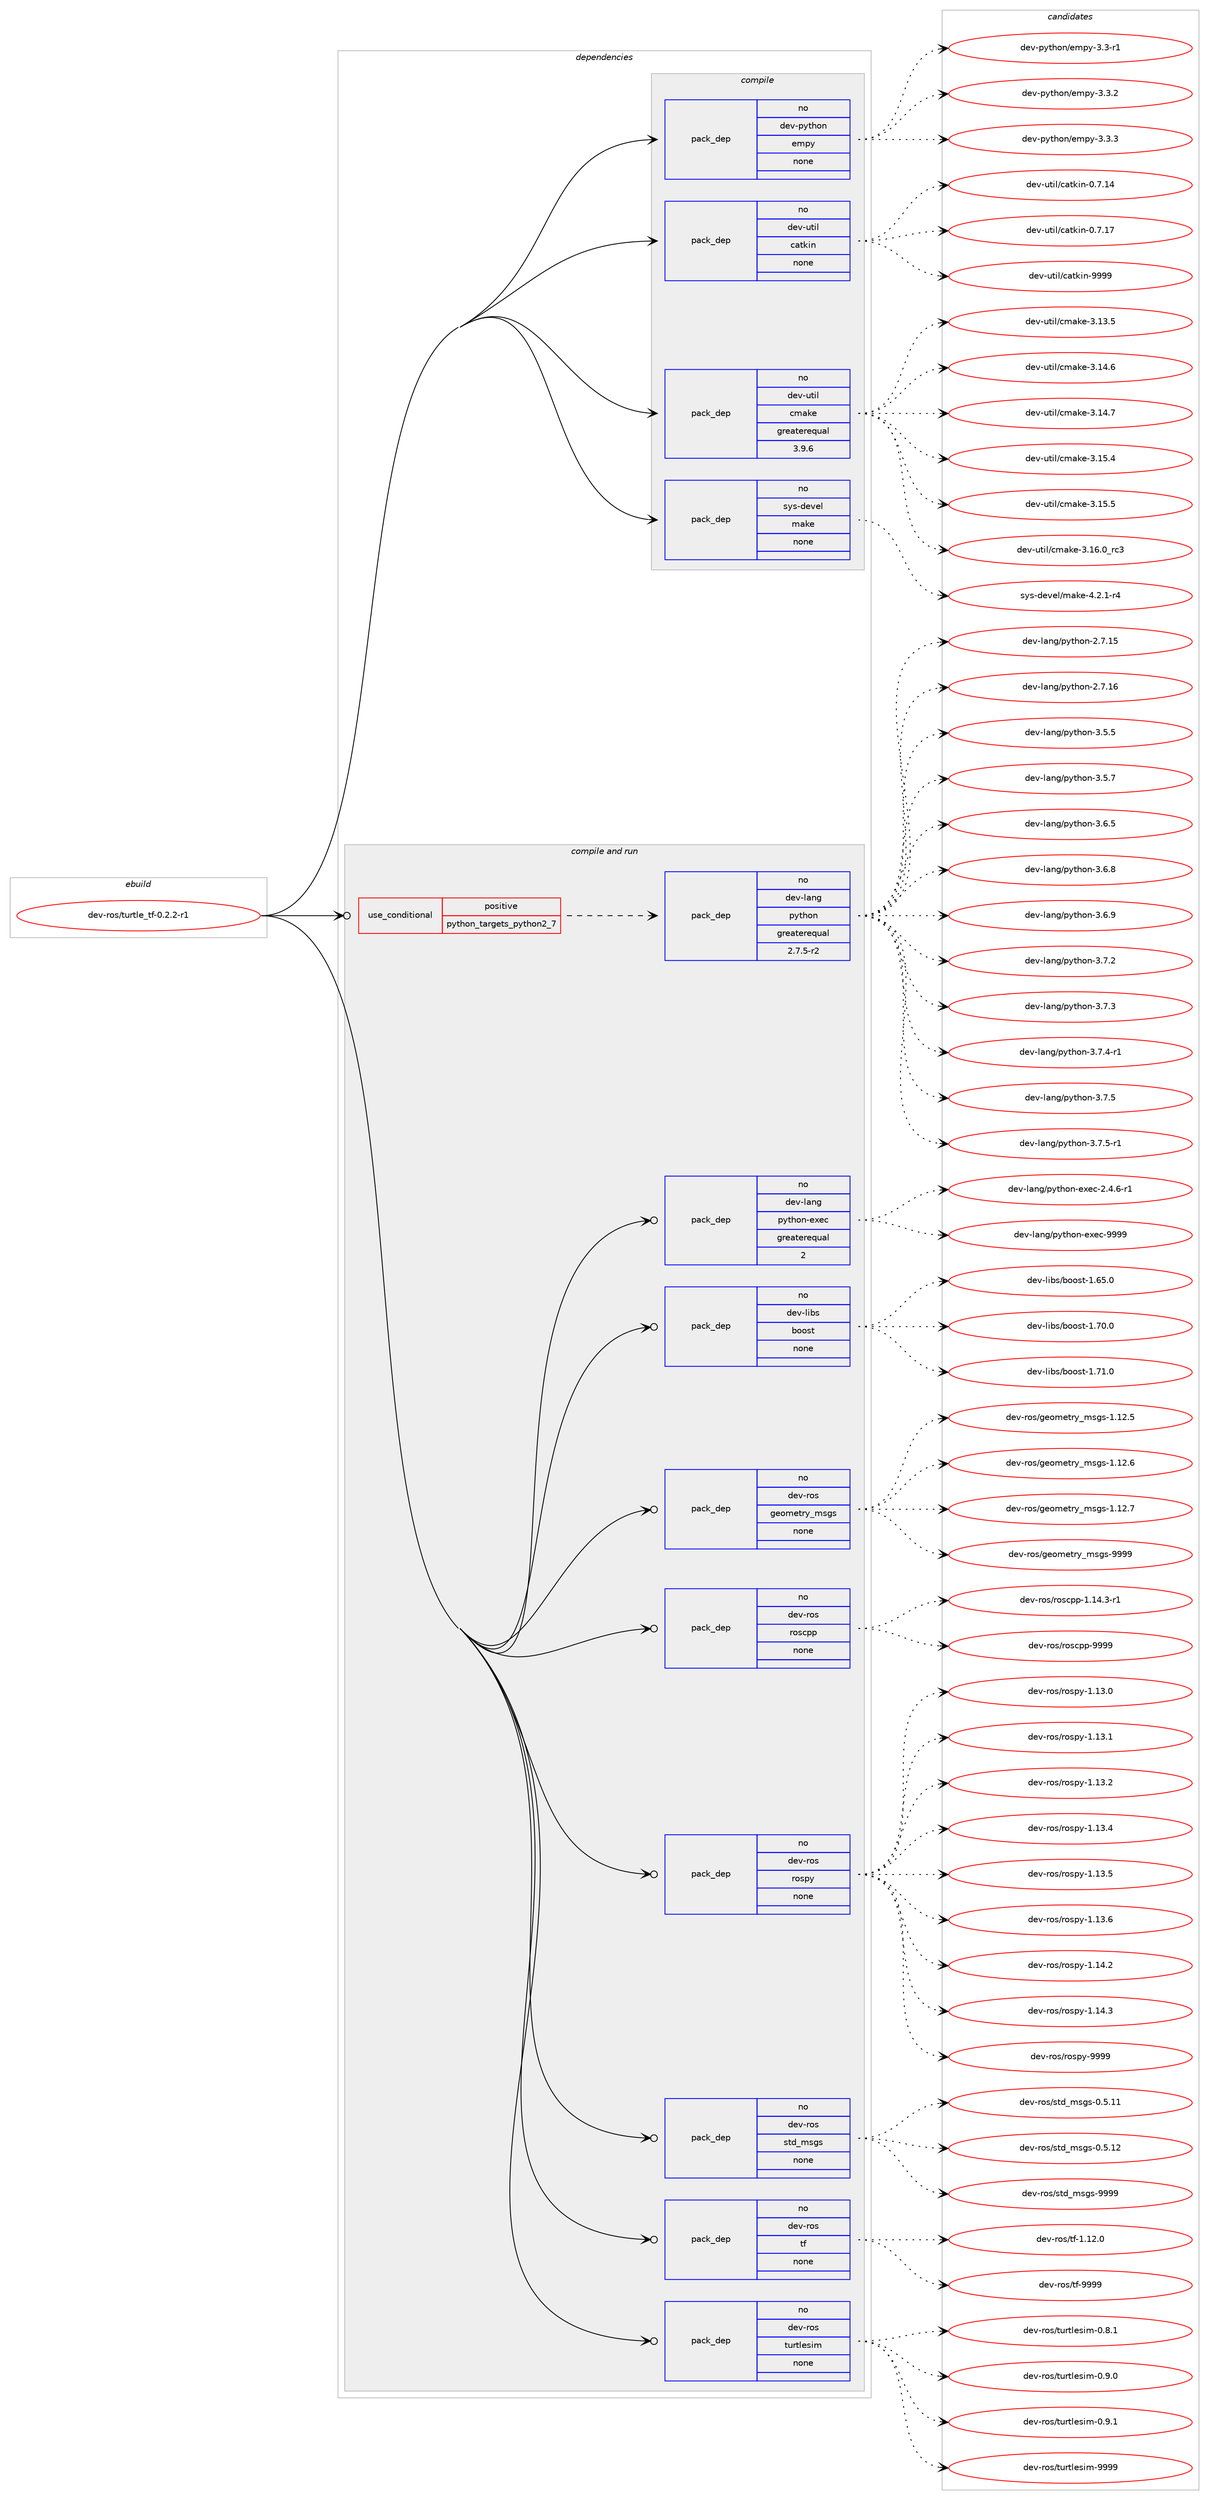 digraph prolog {

# *************
# Graph options
# *************

newrank=true;
concentrate=true;
compound=true;
graph [rankdir=LR,fontname=Helvetica,fontsize=10,ranksep=1.5];#, ranksep=2.5, nodesep=0.2];
edge  [arrowhead=vee];
node  [fontname=Helvetica,fontsize=10];

# **********
# The ebuild
# **********

subgraph cluster_leftcol {
color=gray;
rank=same;
label=<<i>ebuild</i>>;
id [label="dev-ros/turtle_tf-0.2.2-r1", color=red, width=4, href="../dev-ros/turtle_tf-0.2.2-r1.svg"];
}

# ****************
# The dependencies
# ****************

subgraph cluster_midcol {
color=gray;
label=<<i>dependencies</i>>;
subgraph cluster_compile {
fillcolor="#eeeeee";
style=filled;
label=<<i>compile</i>>;
subgraph pack504013 {
dependency672387 [label=<<TABLE BORDER="0" CELLBORDER="1" CELLSPACING="0" CELLPADDING="4" WIDTH="220"><TR><TD ROWSPAN="6" CELLPADDING="30">pack_dep</TD></TR><TR><TD WIDTH="110">no</TD></TR><TR><TD>dev-python</TD></TR><TR><TD>empy</TD></TR><TR><TD>none</TD></TR><TR><TD></TD></TR></TABLE>>, shape=none, color=blue];
}
id:e -> dependency672387:w [weight=20,style="solid",arrowhead="vee"];
subgraph pack504014 {
dependency672388 [label=<<TABLE BORDER="0" CELLBORDER="1" CELLSPACING="0" CELLPADDING="4" WIDTH="220"><TR><TD ROWSPAN="6" CELLPADDING="30">pack_dep</TD></TR><TR><TD WIDTH="110">no</TD></TR><TR><TD>dev-util</TD></TR><TR><TD>catkin</TD></TR><TR><TD>none</TD></TR><TR><TD></TD></TR></TABLE>>, shape=none, color=blue];
}
id:e -> dependency672388:w [weight=20,style="solid",arrowhead="vee"];
subgraph pack504015 {
dependency672389 [label=<<TABLE BORDER="0" CELLBORDER="1" CELLSPACING="0" CELLPADDING="4" WIDTH="220"><TR><TD ROWSPAN="6" CELLPADDING="30">pack_dep</TD></TR><TR><TD WIDTH="110">no</TD></TR><TR><TD>dev-util</TD></TR><TR><TD>cmake</TD></TR><TR><TD>greaterequal</TD></TR><TR><TD>3.9.6</TD></TR></TABLE>>, shape=none, color=blue];
}
id:e -> dependency672389:w [weight=20,style="solid",arrowhead="vee"];
subgraph pack504016 {
dependency672390 [label=<<TABLE BORDER="0" CELLBORDER="1" CELLSPACING="0" CELLPADDING="4" WIDTH="220"><TR><TD ROWSPAN="6" CELLPADDING="30">pack_dep</TD></TR><TR><TD WIDTH="110">no</TD></TR><TR><TD>sys-devel</TD></TR><TR><TD>make</TD></TR><TR><TD>none</TD></TR><TR><TD></TD></TR></TABLE>>, shape=none, color=blue];
}
id:e -> dependency672390:w [weight=20,style="solid",arrowhead="vee"];
}
subgraph cluster_compileandrun {
fillcolor="#eeeeee";
style=filled;
label=<<i>compile and run</i>>;
subgraph cond156468 {
dependency672391 [label=<<TABLE BORDER="0" CELLBORDER="1" CELLSPACING="0" CELLPADDING="4"><TR><TD ROWSPAN="3" CELLPADDING="10">use_conditional</TD></TR><TR><TD>positive</TD></TR><TR><TD>python_targets_python2_7</TD></TR></TABLE>>, shape=none, color=red];
subgraph pack504017 {
dependency672392 [label=<<TABLE BORDER="0" CELLBORDER="1" CELLSPACING="0" CELLPADDING="4" WIDTH="220"><TR><TD ROWSPAN="6" CELLPADDING="30">pack_dep</TD></TR><TR><TD WIDTH="110">no</TD></TR><TR><TD>dev-lang</TD></TR><TR><TD>python</TD></TR><TR><TD>greaterequal</TD></TR><TR><TD>2.7.5-r2</TD></TR></TABLE>>, shape=none, color=blue];
}
dependency672391:e -> dependency672392:w [weight=20,style="dashed",arrowhead="vee"];
}
id:e -> dependency672391:w [weight=20,style="solid",arrowhead="odotvee"];
subgraph pack504018 {
dependency672393 [label=<<TABLE BORDER="0" CELLBORDER="1" CELLSPACING="0" CELLPADDING="4" WIDTH="220"><TR><TD ROWSPAN="6" CELLPADDING="30">pack_dep</TD></TR><TR><TD WIDTH="110">no</TD></TR><TR><TD>dev-lang</TD></TR><TR><TD>python-exec</TD></TR><TR><TD>greaterequal</TD></TR><TR><TD>2</TD></TR></TABLE>>, shape=none, color=blue];
}
id:e -> dependency672393:w [weight=20,style="solid",arrowhead="odotvee"];
subgraph pack504019 {
dependency672394 [label=<<TABLE BORDER="0" CELLBORDER="1" CELLSPACING="0" CELLPADDING="4" WIDTH="220"><TR><TD ROWSPAN="6" CELLPADDING="30">pack_dep</TD></TR><TR><TD WIDTH="110">no</TD></TR><TR><TD>dev-libs</TD></TR><TR><TD>boost</TD></TR><TR><TD>none</TD></TR><TR><TD></TD></TR></TABLE>>, shape=none, color=blue];
}
id:e -> dependency672394:w [weight=20,style="solid",arrowhead="odotvee"];
subgraph pack504020 {
dependency672395 [label=<<TABLE BORDER="0" CELLBORDER="1" CELLSPACING="0" CELLPADDING="4" WIDTH="220"><TR><TD ROWSPAN="6" CELLPADDING="30">pack_dep</TD></TR><TR><TD WIDTH="110">no</TD></TR><TR><TD>dev-ros</TD></TR><TR><TD>geometry_msgs</TD></TR><TR><TD>none</TD></TR><TR><TD></TD></TR></TABLE>>, shape=none, color=blue];
}
id:e -> dependency672395:w [weight=20,style="solid",arrowhead="odotvee"];
subgraph pack504021 {
dependency672396 [label=<<TABLE BORDER="0" CELLBORDER="1" CELLSPACING="0" CELLPADDING="4" WIDTH="220"><TR><TD ROWSPAN="6" CELLPADDING="30">pack_dep</TD></TR><TR><TD WIDTH="110">no</TD></TR><TR><TD>dev-ros</TD></TR><TR><TD>roscpp</TD></TR><TR><TD>none</TD></TR><TR><TD></TD></TR></TABLE>>, shape=none, color=blue];
}
id:e -> dependency672396:w [weight=20,style="solid",arrowhead="odotvee"];
subgraph pack504022 {
dependency672397 [label=<<TABLE BORDER="0" CELLBORDER="1" CELLSPACING="0" CELLPADDING="4" WIDTH="220"><TR><TD ROWSPAN="6" CELLPADDING="30">pack_dep</TD></TR><TR><TD WIDTH="110">no</TD></TR><TR><TD>dev-ros</TD></TR><TR><TD>rospy</TD></TR><TR><TD>none</TD></TR><TR><TD></TD></TR></TABLE>>, shape=none, color=blue];
}
id:e -> dependency672397:w [weight=20,style="solid",arrowhead="odotvee"];
subgraph pack504023 {
dependency672398 [label=<<TABLE BORDER="0" CELLBORDER="1" CELLSPACING="0" CELLPADDING="4" WIDTH="220"><TR><TD ROWSPAN="6" CELLPADDING="30">pack_dep</TD></TR><TR><TD WIDTH="110">no</TD></TR><TR><TD>dev-ros</TD></TR><TR><TD>std_msgs</TD></TR><TR><TD>none</TD></TR><TR><TD></TD></TR></TABLE>>, shape=none, color=blue];
}
id:e -> dependency672398:w [weight=20,style="solid",arrowhead="odotvee"];
subgraph pack504024 {
dependency672399 [label=<<TABLE BORDER="0" CELLBORDER="1" CELLSPACING="0" CELLPADDING="4" WIDTH="220"><TR><TD ROWSPAN="6" CELLPADDING="30">pack_dep</TD></TR><TR><TD WIDTH="110">no</TD></TR><TR><TD>dev-ros</TD></TR><TR><TD>tf</TD></TR><TR><TD>none</TD></TR><TR><TD></TD></TR></TABLE>>, shape=none, color=blue];
}
id:e -> dependency672399:w [weight=20,style="solid",arrowhead="odotvee"];
subgraph pack504025 {
dependency672400 [label=<<TABLE BORDER="0" CELLBORDER="1" CELLSPACING="0" CELLPADDING="4" WIDTH="220"><TR><TD ROWSPAN="6" CELLPADDING="30">pack_dep</TD></TR><TR><TD WIDTH="110">no</TD></TR><TR><TD>dev-ros</TD></TR><TR><TD>turtlesim</TD></TR><TR><TD>none</TD></TR><TR><TD></TD></TR></TABLE>>, shape=none, color=blue];
}
id:e -> dependency672400:w [weight=20,style="solid",arrowhead="odotvee"];
}
subgraph cluster_run {
fillcolor="#eeeeee";
style=filled;
label=<<i>run</i>>;
}
}

# **************
# The candidates
# **************

subgraph cluster_choices {
rank=same;
color=gray;
label=<<i>candidates</i>>;

subgraph choice504013 {
color=black;
nodesep=1;
choice1001011184511212111610411111047101109112121455146514511449 [label="dev-python/empy-3.3-r1", color=red, width=4,href="../dev-python/empy-3.3-r1.svg"];
choice1001011184511212111610411111047101109112121455146514650 [label="dev-python/empy-3.3.2", color=red, width=4,href="../dev-python/empy-3.3.2.svg"];
choice1001011184511212111610411111047101109112121455146514651 [label="dev-python/empy-3.3.3", color=red, width=4,href="../dev-python/empy-3.3.3.svg"];
dependency672387:e -> choice1001011184511212111610411111047101109112121455146514511449:w [style=dotted,weight="100"];
dependency672387:e -> choice1001011184511212111610411111047101109112121455146514650:w [style=dotted,weight="100"];
dependency672387:e -> choice1001011184511212111610411111047101109112121455146514651:w [style=dotted,weight="100"];
}
subgraph choice504014 {
color=black;
nodesep=1;
choice1001011184511711610510847999711610710511045484655464952 [label="dev-util/catkin-0.7.14", color=red, width=4,href="../dev-util/catkin-0.7.14.svg"];
choice1001011184511711610510847999711610710511045484655464955 [label="dev-util/catkin-0.7.17", color=red, width=4,href="../dev-util/catkin-0.7.17.svg"];
choice100101118451171161051084799971161071051104557575757 [label="dev-util/catkin-9999", color=red, width=4,href="../dev-util/catkin-9999.svg"];
dependency672388:e -> choice1001011184511711610510847999711610710511045484655464952:w [style=dotted,weight="100"];
dependency672388:e -> choice1001011184511711610510847999711610710511045484655464955:w [style=dotted,weight="100"];
dependency672388:e -> choice100101118451171161051084799971161071051104557575757:w [style=dotted,weight="100"];
}
subgraph choice504015 {
color=black;
nodesep=1;
choice1001011184511711610510847991099710710145514649514653 [label="dev-util/cmake-3.13.5", color=red, width=4,href="../dev-util/cmake-3.13.5.svg"];
choice1001011184511711610510847991099710710145514649524654 [label="dev-util/cmake-3.14.6", color=red, width=4,href="../dev-util/cmake-3.14.6.svg"];
choice1001011184511711610510847991099710710145514649524655 [label="dev-util/cmake-3.14.7", color=red, width=4,href="../dev-util/cmake-3.14.7.svg"];
choice1001011184511711610510847991099710710145514649534652 [label="dev-util/cmake-3.15.4", color=red, width=4,href="../dev-util/cmake-3.15.4.svg"];
choice1001011184511711610510847991099710710145514649534653 [label="dev-util/cmake-3.15.5", color=red, width=4,href="../dev-util/cmake-3.15.5.svg"];
choice1001011184511711610510847991099710710145514649544648951149951 [label="dev-util/cmake-3.16.0_rc3", color=red, width=4,href="../dev-util/cmake-3.16.0_rc3.svg"];
dependency672389:e -> choice1001011184511711610510847991099710710145514649514653:w [style=dotted,weight="100"];
dependency672389:e -> choice1001011184511711610510847991099710710145514649524654:w [style=dotted,weight="100"];
dependency672389:e -> choice1001011184511711610510847991099710710145514649524655:w [style=dotted,weight="100"];
dependency672389:e -> choice1001011184511711610510847991099710710145514649534652:w [style=dotted,weight="100"];
dependency672389:e -> choice1001011184511711610510847991099710710145514649534653:w [style=dotted,weight="100"];
dependency672389:e -> choice1001011184511711610510847991099710710145514649544648951149951:w [style=dotted,weight="100"];
}
subgraph choice504016 {
color=black;
nodesep=1;
choice1151211154510010111810110847109971071014552465046494511452 [label="sys-devel/make-4.2.1-r4", color=red, width=4,href="../sys-devel/make-4.2.1-r4.svg"];
dependency672390:e -> choice1151211154510010111810110847109971071014552465046494511452:w [style=dotted,weight="100"];
}
subgraph choice504017 {
color=black;
nodesep=1;
choice10010111845108971101034711212111610411111045504655464953 [label="dev-lang/python-2.7.15", color=red, width=4,href="../dev-lang/python-2.7.15.svg"];
choice10010111845108971101034711212111610411111045504655464954 [label="dev-lang/python-2.7.16", color=red, width=4,href="../dev-lang/python-2.7.16.svg"];
choice100101118451089711010347112121116104111110455146534653 [label="dev-lang/python-3.5.5", color=red, width=4,href="../dev-lang/python-3.5.5.svg"];
choice100101118451089711010347112121116104111110455146534655 [label="dev-lang/python-3.5.7", color=red, width=4,href="../dev-lang/python-3.5.7.svg"];
choice100101118451089711010347112121116104111110455146544653 [label="dev-lang/python-3.6.5", color=red, width=4,href="../dev-lang/python-3.6.5.svg"];
choice100101118451089711010347112121116104111110455146544656 [label="dev-lang/python-3.6.8", color=red, width=4,href="../dev-lang/python-3.6.8.svg"];
choice100101118451089711010347112121116104111110455146544657 [label="dev-lang/python-3.6.9", color=red, width=4,href="../dev-lang/python-3.6.9.svg"];
choice100101118451089711010347112121116104111110455146554650 [label="dev-lang/python-3.7.2", color=red, width=4,href="../dev-lang/python-3.7.2.svg"];
choice100101118451089711010347112121116104111110455146554651 [label="dev-lang/python-3.7.3", color=red, width=4,href="../dev-lang/python-3.7.3.svg"];
choice1001011184510897110103471121211161041111104551465546524511449 [label="dev-lang/python-3.7.4-r1", color=red, width=4,href="../dev-lang/python-3.7.4-r1.svg"];
choice100101118451089711010347112121116104111110455146554653 [label="dev-lang/python-3.7.5", color=red, width=4,href="../dev-lang/python-3.7.5.svg"];
choice1001011184510897110103471121211161041111104551465546534511449 [label="dev-lang/python-3.7.5-r1", color=red, width=4,href="../dev-lang/python-3.7.5-r1.svg"];
dependency672392:e -> choice10010111845108971101034711212111610411111045504655464953:w [style=dotted,weight="100"];
dependency672392:e -> choice10010111845108971101034711212111610411111045504655464954:w [style=dotted,weight="100"];
dependency672392:e -> choice100101118451089711010347112121116104111110455146534653:w [style=dotted,weight="100"];
dependency672392:e -> choice100101118451089711010347112121116104111110455146534655:w [style=dotted,weight="100"];
dependency672392:e -> choice100101118451089711010347112121116104111110455146544653:w [style=dotted,weight="100"];
dependency672392:e -> choice100101118451089711010347112121116104111110455146544656:w [style=dotted,weight="100"];
dependency672392:e -> choice100101118451089711010347112121116104111110455146544657:w [style=dotted,weight="100"];
dependency672392:e -> choice100101118451089711010347112121116104111110455146554650:w [style=dotted,weight="100"];
dependency672392:e -> choice100101118451089711010347112121116104111110455146554651:w [style=dotted,weight="100"];
dependency672392:e -> choice1001011184510897110103471121211161041111104551465546524511449:w [style=dotted,weight="100"];
dependency672392:e -> choice100101118451089711010347112121116104111110455146554653:w [style=dotted,weight="100"];
dependency672392:e -> choice1001011184510897110103471121211161041111104551465546534511449:w [style=dotted,weight="100"];
}
subgraph choice504018 {
color=black;
nodesep=1;
choice10010111845108971101034711212111610411111045101120101994550465246544511449 [label="dev-lang/python-exec-2.4.6-r1", color=red, width=4,href="../dev-lang/python-exec-2.4.6-r1.svg"];
choice10010111845108971101034711212111610411111045101120101994557575757 [label="dev-lang/python-exec-9999", color=red, width=4,href="../dev-lang/python-exec-9999.svg"];
dependency672393:e -> choice10010111845108971101034711212111610411111045101120101994550465246544511449:w [style=dotted,weight="100"];
dependency672393:e -> choice10010111845108971101034711212111610411111045101120101994557575757:w [style=dotted,weight="100"];
}
subgraph choice504019 {
color=black;
nodesep=1;
choice1001011184510810598115479811111111511645494654534648 [label="dev-libs/boost-1.65.0", color=red, width=4,href="../dev-libs/boost-1.65.0.svg"];
choice1001011184510810598115479811111111511645494655484648 [label="dev-libs/boost-1.70.0", color=red, width=4,href="../dev-libs/boost-1.70.0.svg"];
choice1001011184510810598115479811111111511645494655494648 [label="dev-libs/boost-1.71.0", color=red, width=4,href="../dev-libs/boost-1.71.0.svg"];
dependency672394:e -> choice1001011184510810598115479811111111511645494654534648:w [style=dotted,weight="100"];
dependency672394:e -> choice1001011184510810598115479811111111511645494655484648:w [style=dotted,weight="100"];
dependency672394:e -> choice1001011184510810598115479811111111511645494655494648:w [style=dotted,weight="100"];
}
subgraph choice504020 {
color=black;
nodesep=1;
choice10010111845114111115471031011111091011161141219510911510311545494649504653 [label="dev-ros/geometry_msgs-1.12.5", color=red, width=4,href="../dev-ros/geometry_msgs-1.12.5.svg"];
choice10010111845114111115471031011111091011161141219510911510311545494649504654 [label="dev-ros/geometry_msgs-1.12.6", color=red, width=4,href="../dev-ros/geometry_msgs-1.12.6.svg"];
choice10010111845114111115471031011111091011161141219510911510311545494649504655 [label="dev-ros/geometry_msgs-1.12.7", color=red, width=4,href="../dev-ros/geometry_msgs-1.12.7.svg"];
choice1001011184511411111547103101111109101116114121951091151031154557575757 [label="dev-ros/geometry_msgs-9999", color=red, width=4,href="../dev-ros/geometry_msgs-9999.svg"];
dependency672395:e -> choice10010111845114111115471031011111091011161141219510911510311545494649504653:w [style=dotted,weight="100"];
dependency672395:e -> choice10010111845114111115471031011111091011161141219510911510311545494649504654:w [style=dotted,weight="100"];
dependency672395:e -> choice10010111845114111115471031011111091011161141219510911510311545494649504655:w [style=dotted,weight="100"];
dependency672395:e -> choice1001011184511411111547103101111109101116114121951091151031154557575757:w [style=dotted,weight="100"];
}
subgraph choice504021 {
color=black;
nodesep=1;
choice100101118451141111154711411111599112112454946495246514511449 [label="dev-ros/roscpp-1.14.3-r1", color=red, width=4,href="../dev-ros/roscpp-1.14.3-r1.svg"];
choice1001011184511411111547114111115991121124557575757 [label="dev-ros/roscpp-9999", color=red, width=4,href="../dev-ros/roscpp-9999.svg"];
dependency672396:e -> choice100101118451141111154711411111599112112454946495246514511449:w [style=dotted,weight="100"];
dependency672396:e -> choice1001011184511411111547114111115991121124557575757:w [style=dotted,weight="100"];
}
subgraph choice504022 {
color=black;
nodesep=1;
choice100101118451141111154711411111511212145494649514648 [label="dev-ros/rospy-1.13.0", color=red, width=4,href="../dev-ros/rospy-1.13.0.svg"];
choice100101118451141111154711411111511212145494649514649 [label="dev-ros/rospy-1.13.1", color=red, width=4,href="../dev-ros/rospy-1.13.1.svg"];
choice100101118451141111154711411111511212145494649514650 [label="dev-ros/rospy-1.13.2", color=red, width=4,href="../dev-ros/rospy-1.13.2.svg"];
choice100101118451141111154711411111511212145494649514652 [label="dev-ros/rospy-1.13.4", color=red, width=4,href="../dev-ros/rospy-1.13.4.svg"];
choice100101118451141111154711411111511212145494649514653 [label="dev-ros/rospy-1.13.5", color=red, width=4,href="../dev-ros/rospy-1.13.5.svg"];
choice100101118451141111154711411111511212145494649514654 [label="dev-ros/rospy-1.13.6", color=red, width=4,href="../dev-ros/rospy-1.13.6.svg"];
choice100101118451141111154711411111511212145494649524650 [label="dev-ros/rospy-1.14.2", color=red, width=4,href="../dev-ros/rospy-1.14.2.svg"];
choice100101118451141111154711411111511212145494649524651 [label="dev-ros/rospy-1.14.3", color=red, width=4,href="../dev-ros/rospy-1.14.3.svg"];
choice10010111845114111115471141111151121214557575757 [label="dev-ros/rospy-9999", color=red, width=4,href="../dev-ros/rospy-9999.svg"];
dependency672397:e -> choice100101118451141111154711411111511212145494649514648:w [style=dotted,weight="100"];
dependency672397:e -> choice100101118451141111154711411111511212145494649514649:w [style=dotted,weight="100"];
dependency672397:e -> choice100101118451141111154711411111511212145494649514650:w [style=dotted,weight="100"];
dependency672397:e -> choice100101118451141111154711411111511212145494649514652:w [style=dotted,weight="100"];
dependency672397:e -> choice100101118451141111154711411111511212145494649514653:w [style=dotted,weight="100"];
dependency672397:e -> choice100101118451141111154711411111511212145494649514654:w [style=dotted,weight="100"];
dependency672397:e -> choice100101118451141111154711411111511212145494649524650:w [style=dotted,weight="100"];
dependency672397:e -> choice100101118451141111154711411111511212145494649524651:w [style=dotted,weight="100"];
dependency672397:e -> choice10010111845114111115471141111151121214557575757:w [style=dotted,weight="100"];
}
subgraph choice504023 {
color=black;
nodesep=1;
choice10010111845114111115471151161009510911510311545484653464949 [label="dev-ros/std_msgs-0.5.11", color=red, width=4,href="../dev-ros/std_msgs-0.5.11.svg"];
choice10010111845114111115471151161009510911510311545484653464950 [label="dev-ros/std_msgs-0.5.12", color=red, width=4,href="../dev-ros/std_msgs-0.5.12.svg"];
choice1001011184511411111547115116100951091151031154557575757 [label="dev-ros/std_msgs-9999", color=red, width=4,href="../dev-ros/std_msgs-9999.svg"];
dependency672398:e -> choice10010111845114111115471151161009510911510311545484653464949:w [style=dotted,weight="100"];
dependency672398:e -> choice10010111845114111115471151161009510911510311545484653464950:w [style=dotted,weight="100"];
dependency672398:e -> choice1001011184511411111547115116100951091151031154557575757:w [style=dotted,weight="100"];
}
subgraph choice504024 {
color=black;
nodesep=1;
choice100101118451141111154711610245494649504648 [label="dev-ros/tf-1.12.0", color=red, width=4,href="../dev-ros/tf-1.12.0.svg"];
choice10010111845114111115471161024557575757 [label="dev-ros/tf-9999", color=red, width=4,href="../dev-ros/tf-9999.svg"];
dependency672399:e -> choice100101118451141111154711610245494649504648:w [style=dotted,weight="100"];
dependency672399:e -> choice10010111845114111115471161024557575757:w [style=dotted,weight="100"];
}
subgraph choice504025 {
color=black;
nodesep=1;
choice1001011184511411111547116117114116108101115105109454846564649 [label="dev-ros/turtlesim-0.8.1", color=red, width=4,href="../dev-ros/turtlesim-0.8.1.svg"];
choice1001011184511411111547116117114116108101115105109454846574648 [label="dev-ros/turtlesim-0.9.0", color=red, width=4,href="../dev-ros/turtlesim-0.9.0.svg"];
choice1001011184511411111547116117114116108101115105109454846574649 [label="dev-ros/turtlesim-0.9.1", color=red, width=4,href="../dev-ros/turtlesim-0.9.1.svg"];
choice10010111845114111115471161171141161081011151051094557575757 [label="dev-ros/turtlesim-9999", color=red, width=4,href="../dev-ros/turtlesim-9999.svg"];
dependency672400:e -> choice1001011184511411111547116117114116108101115105109454846564649:w [style=dotted,weight="100"];
dependency672400:e -> choice1001011184511411111547116117114116108101115105109454846574648:w [style=dotted,weight="100"];
dependency672400:e -> choice1001011184511411111547116117114116108101115105109454846574649:w [style=dotted,weight="100"];
dependency672400:e -> choice10010111845114111115471161171141161081011151051094557575757:w [style=dotted,weight="100"];
}
}

}
